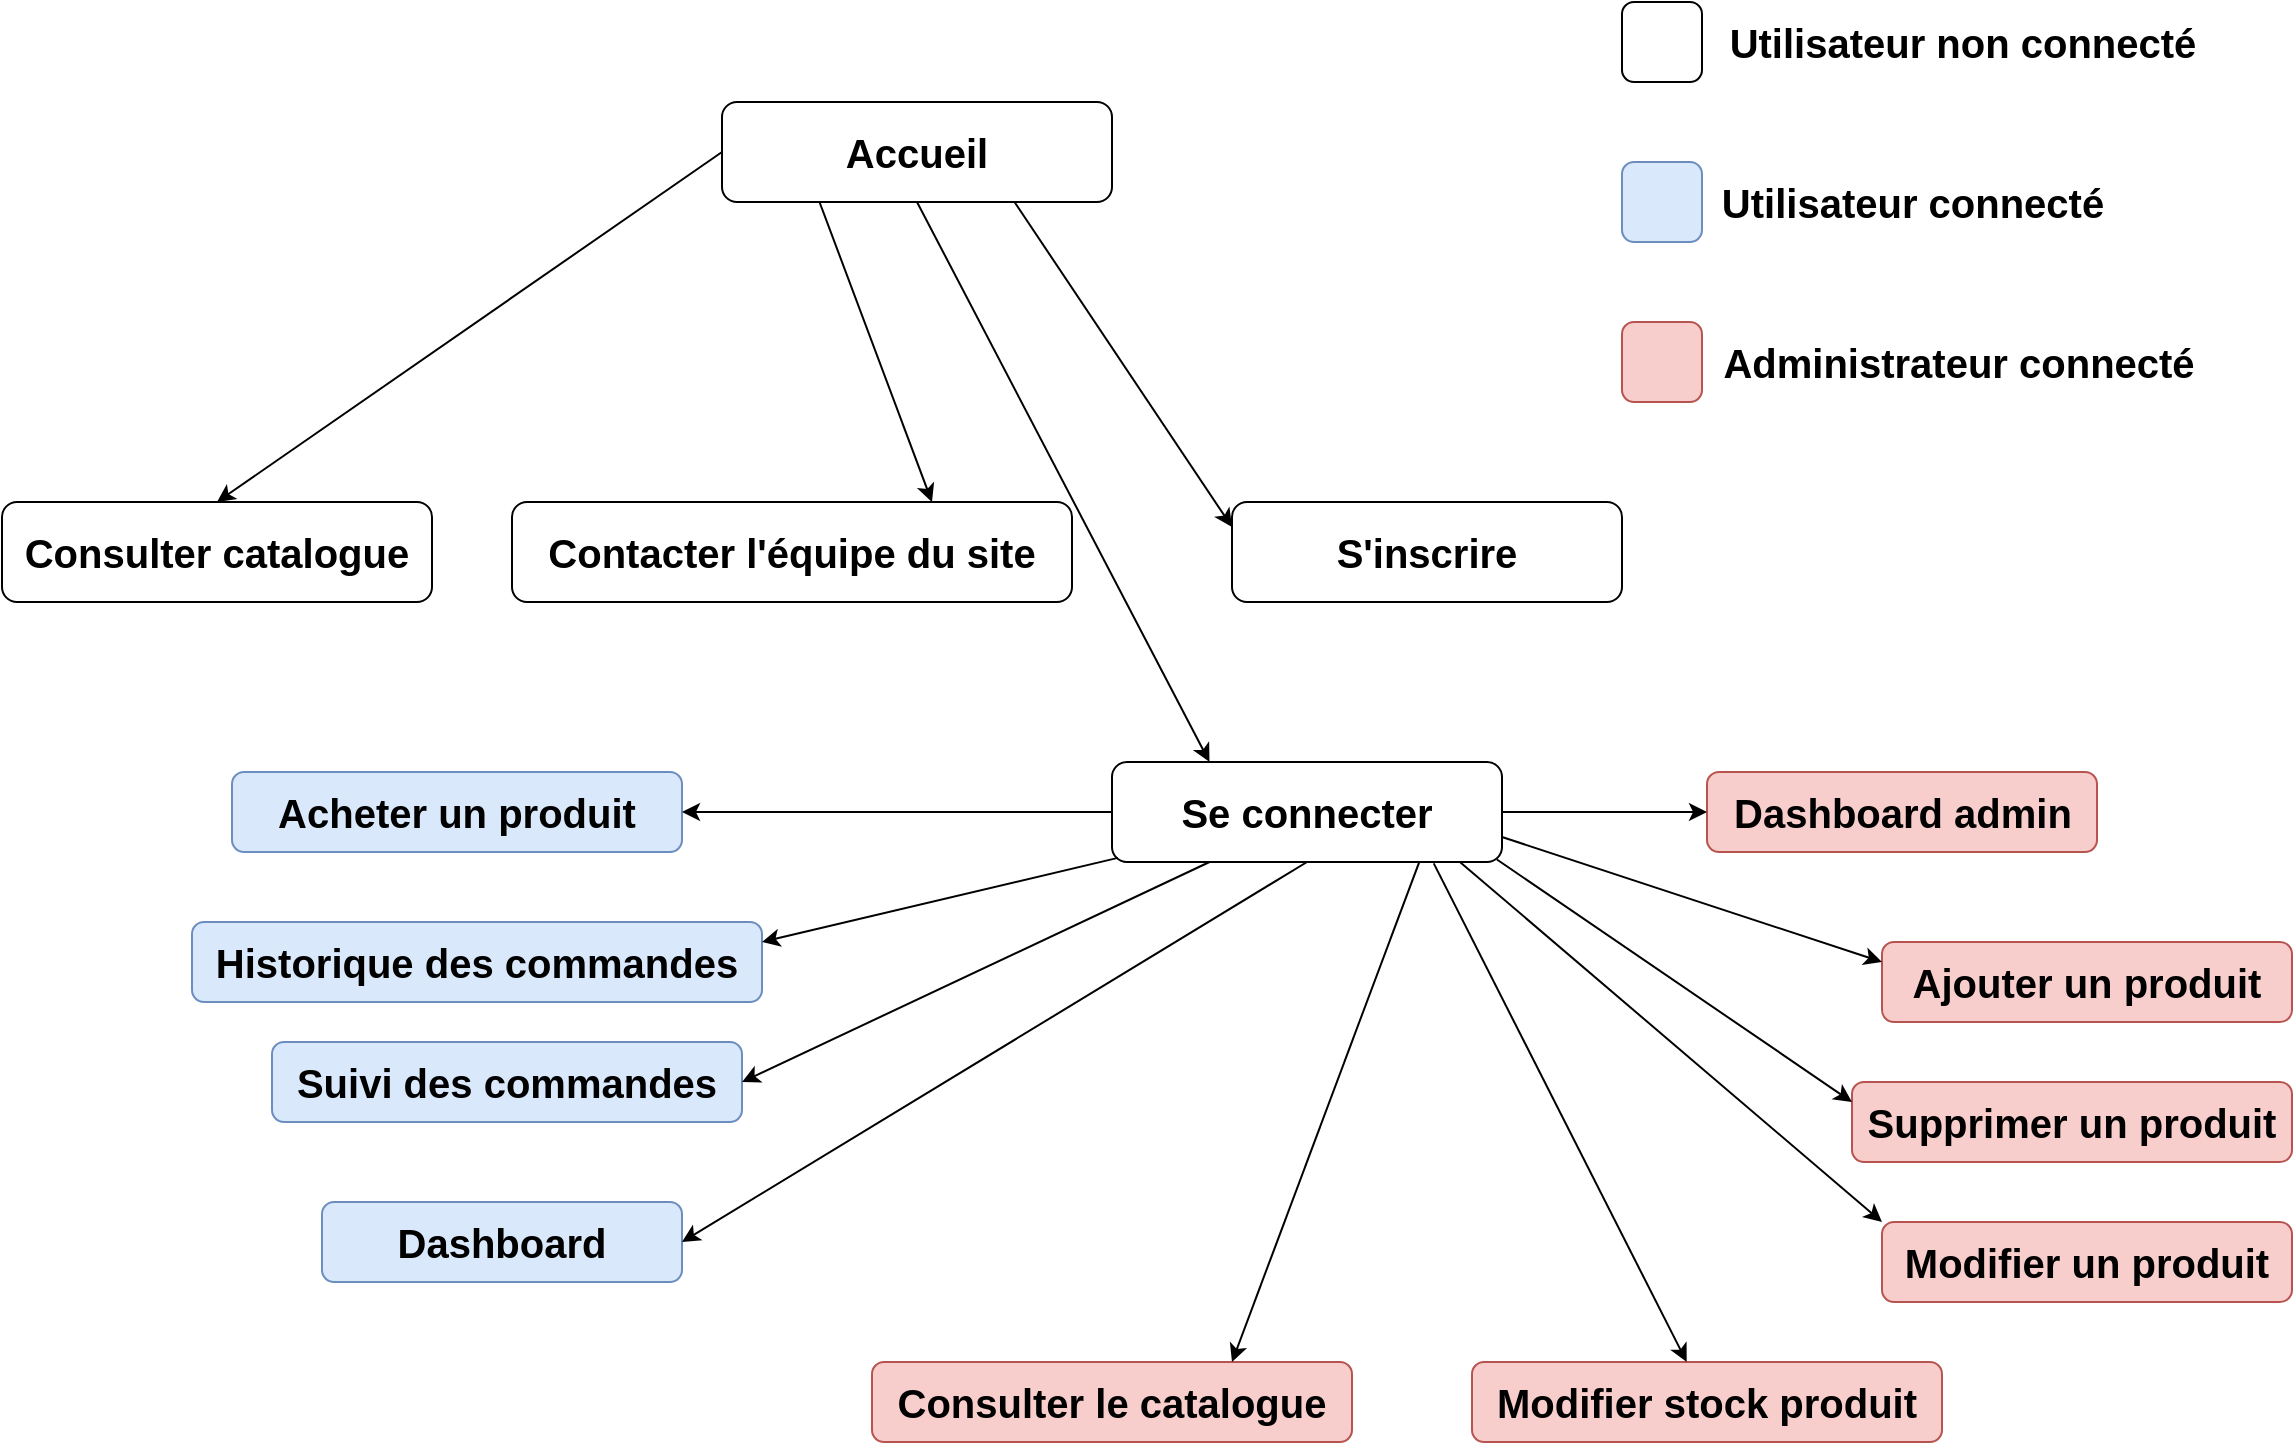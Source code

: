 <mxfile version="26.1.1">
  <diagram name="Page-1" id="h0eanX6vjBe6Sls508TT">
    <mxGraphModel dx="1593" dy="977" grid="1" gridSize="10" guides="1" tooltips="1" connect="1" arrows="1" fold="1" page="1" pageScale="1" pageWidth="1169" pageHeight="827" background="#ffffff" math="0" shadow="0">
      <root>
        <mxCell id="0" />
        <mxCell id="1" parent="0" />
        <mxCell id="OLsZVu-vWA0VpmjF9oIF-1" value="&lt;b&gt;&lt;font style=&quot;font-size: 20px;&quot;&gt;Accueil&lt;/font&gt;&lt;/b&gt;" style="rounded=1;whiteSpace=wrap;html=1;" parent="1" vertex="1">
          <mxGeometry x="375" y="90" width="195" height="50" as="geometry" />
        </mxCell>
        <mxCell id="OLsZVu-vWA0VpmjF9oIF-2" value="&lt;font style=&quot;font-size: 20px;&quot;&gt;&lt;b&gt;Consulter catalogue&lt;/b&gt;&lt;/font&gt;" style="rounded=1;whiteSpace=wrap;html=1;" parent="1" vertex="1">
          <mxGeometry x="15" y="290" width="215" height="50" as="geometry" />
        </mxCell>
        <mxCell id="OLsZVu-vWA0VpmjF9oIF-3" value="&lt;font style=&quot;font-size: 20px;&quot;&gt;&lt;b&gt;Contacter l&#39;équipe du site&lt;/b&gt;&lt;/font&gt;" style="rounded=1;whiteSpace=wrap;html=1;" parent="1" vertex="1">
          <mxGeometry x="270" y="290" width="280" height="50" as="geometry" />
        </mxCell>
        <mxCell id="OLsZVu-vWA0VpmjF9oIF-4" value="&lt;font style=&quot;font-size: 20px;&quot;&gt;&lt;b&gt;S&#39;inscrire&lt;/b&gt;&lt;/font&gt;" style="rounded=1;whiteSpace=wrap;html=1;" parent="1" vertex="1">
          <mxGeometry x="630" y="290" width="195" height="50" as="geometry" />
        </mxCell>
        <mxCell id="OLsZVu-vWA0VpmjF9oIF-5" value="&lt;b&gt;&lt;font style=&quot;font-size: 20px;&quot;&gt;Se connecter&lt;/font&gt;&lt;/b&gt;" style="rounded=1;whiteSpace=wrap;html=1;" parent="1" vertex="1">
          <mxGeometry x="570" y="420" width="195" height="50" as="geometry" />
        </mxCell>
        <mxCell id="OLsZVu-vWA0VpmjF9oIF-6" value="&lt;b&gt;&lt;font style=&quot;font-size: 20px;&quot;&gt;Dashboard admin&lt;/font&gt;&lt;/b&gt;" style="rounded=1;whiteSpace=wrap;html=1;fillColor=#f8cecc;strokeColor=#b85450;" parent="1" vertex="1">
          <mxGeometry x="867.5" y="425" width="195" height="40" as="geometry" />
        </mxCell>
        <mxCell id="OLsZVu-vWA0VpmjF9oIF-7" value="&lt;b&gt;&lt;font style=&quot;font-size: 20px;&quot;&gt;Dashboard&lt;/font&gt;&lt;/b&gt;" style="rounded=1;whiteSpace=wrap;html=1;fillColor=#dae8fc;strokeColor=#6c8ebf;" parent="1" vertex="1">
          <mxGeometry x="175" y="640" width="180" height="40" as="geometry" />
        </mxCell>
        <mxCell id="OLsZVu-vWA0VpmjF9oIF-8" value="&lt;b&gt;&lt;font style=&quot;font-size: 20px;&quot;&gt;Acheter un produit&lt;/font&gt;&lt;/b&gt;" style="rounded=1;whiteSpace=wrap;html=1;fillColor=#dae8fc;strokeColor=#6c8ebf;" parent="1" vertex="1">
          <mxGeometry x="130" y="425" width="225" height="40" as="geometry" />
        </mxCell>
        <mxCell id="OLsZVu-vWA0VpmjF9oIF-9" value="&lt;b&gt;&lt;font style=&quot;font-size: 20px;&quot;&gt;Suivi des commandes&lt;/font&gt;&lt;/b&gt;" style="rounded=1;whiteSpace=wrap;html=1;fillColor=#dae8fc;strokeColor=#6c8ebf;" parent="1" vertex="1">
          <mxGeometry x="150" y="560" width="235" height="40" as="geometry" />
        </mxCell>
        <mxCell id="OLsZVu-vWA0VpmjF9oIF-10" value="&lt;b&gt;&lt;font style=&quot;font-size: 20px;&quot;&gt;Historique des commandes&lt;/font&gt;&lt;/b&gt;" style="rounded=1;whiteSpace=wrap;html=1;fillColor=#dae8fc;strokeColor=#6c8ebf;" parent="1" vertex="1">
          <mxGeometry x="110" y="500" width="285" height="40" as="geometry" />
        </mxCell>
        <mxCell id="OLsZVu-vWA0VpmjF9oIF-13" value="" style="endArrow=classic;html=1;rounded=0;entryX=0.5;entryY=0;entryDx=0;entryDy=0;exitX=0;exitY=0.5;exitDx=0;exitDy=0;" parent="1" source="OLsZVu-vWA0VpmjF9oIF-1" target="OLsZVu-vWA0VpmjF9oIF-2" edge="1">
          <mxGeometry width="50" height="50" relative="1" as="geometry">
            <mxPoint x="295" y="150" as="sourcePoint" />
            <mxPoint x="225" y="120" as="targetPoint" />
          </mxGeometry>
        </mxCell>
        <mxCell id="OLsZVu-vWA0VpmjF9oIF-15" value="" style="endArrow=classic;html=1;rounded=0;exitX=0.25;exitY=1;exitDx=0;exitDy=0;entryX=0.75;entryY=0;entryDx=0;entryDy=0;" parent="1" source="OLsZVu-vWA0VpmjF9oIF-1" target="OLsZVu-vWA0VpmjF9oIF-3" edge="1">
          <mxGeometry width="50" height="50" relative="1" as="geometry">
            <mxPoint x="475" y="220" as="sourcePoint" />
            <mxPoint x="375" y="220" as="targetPoint" />
          </mxGeometry>
        </mxCell>
        <mxCell id="OLsZVu-vWA0VpmjF9oIF-16" value="" style="endArrow=classic;html=1;rounded=0;exitX=0.75;exitY=1;exitDx=0;exitDy=0;entryX=0;entryY=0.25;entryDx=0;entryDy=0;" parent="1" source="OLsZVu-vWA0VpmjF9oIF-1" target="OLsZVu-vWA0VpmjF9oIF-4" edge="1">
          <mxGeometry width="50" height="50" relative="1" as="geometry">
            <mxPoint x="605" y="170" as="sourcePoint" />
            <mxPoint x="622" y="250" as="targetPoint" />
          </mxGeometry>
        </mxCell>
        <mxCell id="OLsZVu-vWA0VpmjF9oIF-17" value="" style="endArrow=classic;html=1;rounded=0;exitX=0.5;exitY=1;exitDx=0;exitDy=0;entryX=0.25;entryY=0;entryDx=0;entryDy=0;" parent="1" source="OLsZVu-vWA0VpmjF9oIF-1" target="OLsZVu-vWA0VpmjF9oIF-5" edge="1">
          <mxGeometry width="50" height="50" relative="1" as="geometry">
            <mxPoint x="490" y="190" as="sourcePoint" />
            <mxPoint x="507" y="270" as="targetPoint" />
          </mxGeometry>
        </mxCell>
        <mxCell id="OLsZVu-vWA0VpmjF9oIF-18" value="" style="endArrow=classic;html=1;rounded=0;exitX=1;exitY=0.5;exitDx=0;exitDy=0;entryX=0;entryY=0.5;entryDx=0;entryDy=0;" parent="1" source="OLsZVu-vWA0VpmjF9oIF-5" target="OLsZVu-vWA0VpmjF9oIF-6" edge="1">
          <mxGeometry width="50" height="50" relative="1" as="geometry">
            <mxPoint x="790" y="474" as="sourcePoint" />
            <mxPoint x="840" y="424" as="targetPoint" />
          </mxGeometry>
        </mxCell>
        <mxCell id="OLsZVu-vWA0VpmjF9oIF-19" value="" style="endArrow=classic;html=1;rounded=0;exitX=0;exitY=0.5;exitDx=0;exitDy=0;" parent="1" source="OLsZVu-vWA0VpmjF9oIF-5" target="OLsZVu-vWA0VpmjF9oIF-8" edge="1">
          <mxGeometry width="50" height="50" relative="1" as="geometry">
            <mxPoint x="220" y="390" as="sourcePoint" />
            <mxPoint x="270" y="530" as="targetPoint" />
          </mxGeometry>
        </mxCell>
        <mxCell id="OLsZVu-vWA0VpmjF9oIF-20" value="" style="endArrow=classic;html=1;rounded=0;entryX=1;entryY=0.25;entryDx=0;entryDy=0;exitX=0.015;exitY=0.959;exitDx=0;exitDy=0;exitPerimeter=0;" parent="1" source="OLsZVu-vWA0VpmjF9oIF-5" target="OLsZVu-vWA0VpmjF9oIF-10" edge="1">
          <mxGeometry width="50" height="50" relative="1" as="geometry">
            <mxPoint x="610" y="530" as="sourcePoint" />
            <mxPoint x="580" y="780" as="targetPoint" />
          </mxGeometry>
        </mxCell>
        <mxCell id="OLsZVu-vWA0VpmjF9oIF-21" value="" style="endArrow=classic;html=1;rounded=0;exitX=0.5;exitY=1;exitDx=0;exitDy=0;entryX=1;entryY=0.5;entryDx=0;entryDy=0;" parent="1" source="OLsZVu-vWA0VpmjF9oIF-5" target="OLsZVu-vWA0VpmjF9oIF-7" edge="1">
          <mxGeometry width="50" height="50" relative="1" as="geometry">
            <mxPoint x="570" y="870" as="sourcePoint" />
            <mxPoint x="620" y="820" as="targetPoint" />
          </mxGeometry>
        </mxCell>
        <mxCell id="OLsZVu-vWA0VpmjF9oIF-22" value="" style="endArrow=classic;html=1;rounded=0;exitX=0.25;exitY=1;exitDx=0;exitDy=0;entryX=1;entryY=0.5;entryDx=0;entryDy=0;" parent="1" source="OLsZVu-vWA0VpmjF9oIF-5" target="OLsZVu-vWA0VpmjF9oIF-9" edge="1">
          <mxGeometry width="50" height="50" relative="1" as="geometry">
            <mxPoint x="670" y="770" as="sourcePoint" />
            <mxPoint x="720" y="720" as="targetPoint" />
          </mxGeometry>
        </mxCell>
        <mxCell id="OLsZVu-vWA0VpmjF9oIF-23" value="" style="rounded=1;whiteSpace=wrap;html=1;" parent="1" vertex="1">
          <mxGeometry x="825" y="40" width="40" height="40" as="geometry" />
        </mxCell>
        <mxCell id="OLsZVu-vWA0VpmjF9oIF-26" value="" style="rounded=1;whiteSpace=wrap;html=1;fillColor=#dae8fc;strokeColor=#6c8ebf;" parent="1" vertex="1">
          <mxGeometry x="825" y="120" width="40" height="40" as="geometry" />
        </mxCell>
        <mxCell id="OLsZVu-vWA0VpmjF9oIF-28" value="" style="rounded=1;whiteSpace=wrap;html=1;fillColor=#f8cecc;strokeColor=#b85450;" parent="1" vertex="1">
          <mxGeometry x="825" y="200" width="40" height="40" as="geometry" />
        </mxCell>
        <mxCell id="OLsZVu-vWA0VpmjF9oIF-29" value="&lt;b&gt;Utilisateur non connecté&lt;/b&gt;" style="text;html=1;align=center;verticalAlign=middle;resizable=0;points=[];autosize=1;strokeColor=none;fillColor=none;fontSize=20;" parent="1" vertex="1">
          <mxGeometry x="865" y="40" width="260" height="40" as="geometry" />
        </mxCell>
        <mxCell id="OLsZVu-vWA0VpmjF9oIF-30" value="&lt;b&gt;Utilisateur connecté&lt;/b&gt;" style="text;html=1;align=center;verticalAlign=middle;resizable=0;points=[];autosize=1;strokeColor=none;fillColor=none;fontSize=20;" parent="1" vertex="1">
          <mxGeometry x="865" y="120" width="210" height="40" as="geometry" />
        </mxCell>
        <mxCell id="OLsZVu-vWA0VpmjF9oIF-31" value="&lt;b&gt;Administrateur connecté&lt;/b&gt;" style="text;html=1;align=center;verticalAlign=middle;resizable=0;points=[];autosize=1;strokeColor=none;fillColor=none;fontSize=20;" parent="1" vertex="1">
          <mxGeometry x="862.5" y="200" width="260" height="40" as="geometry" />
        </mxCell>
        <mxCell id="lAqViJg0zOj8K4kyKLUT-1" value="&lt;span style=&quot;font-size: 20px;&quot;&gt;&lt;b&gt;Ajouter un produit&lt;/b&gt;&lt;/span&gt;" style="rounded=1;whiteSpace=wrap;html=1;fillColor=#f8cecc;strokeColor=#b85450;" vertex="1" parent="1">
          <mxGeometry x="955" y="510" width="205" height="40" as="geometry" />
        </mxCell>
        <mxCell id="lAqViJg0zOj8K4kyKLUT-3" value="&lt;span style=&quot;font-size: 20px;&quot;&gt;&lt;b&gt;Modifier stock produit&lt;/b&gt;&lt;/span&gt;" style="rounded=1;whiteSpace=wrap;html=1;fillColor=#f8cecc;strokeColor=#b85450;" vertex="1" parent="1">
          <mxGeometry x="750" y="720" width="235" height="40" as="geometry" />
        </mxCell>
        <mxCell id="lAqViJg0zOj8K4kyKLUT-4" value="&lt;span style=&quot;font-size: 20px;&quot;&gt;&lt;b&gt;Supprimer un produit&lt;/b&gt;&lt;/span&gt;" style="rounded=1;whiteSpace=wrap;html=1;fillColor=#f8cecc;strokeColor=#b85450;" vertex="1" parent="1">
          <mxGeometry x="940" y="580" width="220" height="40" as="geometry" />
        </mxCell>
        <mxCell id="lAqViJg0zOj8K4kyKLUT-5" value="&lt;span style=&quot;font-size: 20px;&quot;&gt;&lt;b&gt;Modifier un produit&lt;/b&gt;&lt;/span&gt;" style="rounded=1;whiteSpace=wrap;html=1;fillColor=#f8cecc;strokeColor=#b85450;" vertex="1" parent="1">
          <mxGeometry x="955" y="650" width="205" height="40" as="geometry" />
        </mxCell>
        <mxCell id="lAqViJg0zOj8K4kyKLUT-6" value="&lt;span style=&quot;font-size: 20px;&quot;&gt;&lt;b&gt;Consulter le catalogue&lt;/b&gt;&lt;/span&gt;" style="rounded=1;whiteSpace=wrap;html=1;fillColor=#f8cecc;strokeColor=#b85450;" vertex="1" parent="1">
          <mxGeometry x="450" y="720" width="240" height="40" as="geometry" />
        </mxCell>
        <mxCell id="lAqViJg0zOj8K4kyKLUT-8" value="" style="endArrow=classic;html=1;rounded=0;exitX=1;exitY=0.75;exitDx=0;exitDy=0;entryX=0;entryY=0.25;entryDx=0;entryDy=0;" edge="1" parent="1" source="OLsZVu-vWA0VpmjF9oIF-5" target="lAqViJg0zOj8K4kyKLUT-1">
          <mxGeometry width="50" height="50" relative="1" as="geometry">
            <mxPoint x="740" y="610" as="sourcePoint" />
            <mxPoint x="790" y="560" as="targetPoint" />
          </mxGeometry>
        </mxCell>
        <mxCell id="lAqViJg0zOj8K4kyKLUT-13" value="" style="endArrow=classic;html=1;rounded=0;exitX=0.987;exitY=0.975;exitDx=0;exitDy=0;entryX=0;entryY=0.25;entryDx=0;entryDy=0;exitPerimeter=0;" edge="1" parent="1" source="OLsZVu-vWA0VpmjF9oIF-5" target="lAqViJg0zOj8K4kyKLUT-4">
          <mxGeometry width="50" height="50" relative="1" as="geometry">
            <mxPoint x="720" y="580" as="sourcePoint" />
            <mxPoint x="770" y="530" as="targetPoint" />
          </mxGeometry>
        </mxCell>
        <mxCell id="lAqViJg0zOj8K4kyKLUT-14" value="" style="endArrow=classic;html=1;rounded=0;exitX=0.892;exitY=0.999;exitDx=0;exitDy=0;exitPerimeter=0;entryX=0;entryY=0;entryDx=0;entryDy=0;" edge="1" parent="1" source="OLsZVu-vWA0VpmjF9oIF-5" target="lAqViJg0zOj8K4kyKLUT-5">
          <mxGeometry width="50" height="50" relative="1" as="geometry">
            <mxPoint x="630" y="630" as="sourcePoint" />
            <mxPoint x="680" y="580" as="targetPoint" />
          </mxGeometry>
        </mxCell>
        <mxCell id="lAqViJg0zOj8K4kyKLUT-15" value="" style="endArrow=classic;html=1;rounded=0;exitX=0.825;exitY=1.014;exitDx=0;exitDy=0;exitPerimeter=0;" edge="1" parent="1" source="OLsZVu-vWA0VpmjF9oIF-5" target="lAqViJg0zOj8K4kyKLUT-3">
          <mxGeometry width="50" height="50" relative="1" as="geometry">
            <mxPoint x="550" y="660" as="sourcePoint" />
            <mxPoint x="600" y="610" as="targetPoint" />
          </mxGeometry>
        </mxCell>
        <mxCell id="lAqViJg0zOj8K4kyKLUT-16" value="" style="endArrow=classic;html=1;rounded=0;exitX=0.788;exitY=0.998;exitDx=0;exitDy=0;exitPerimeter=0;entryX=0.75;entryY=0;entryDx=0;entryDy=0;" edge="1" parent="1" source="OLsZVu-vWA0VpmjF9oIF-5" target="lAqViJg0zOj8K4kyKLUT-6">
          <mxGeometry width="50" height="50" relative="1" as="geometry">
            <mxPoint x="620" y="680" as="sourcePoint" />
            <mxPoint x="670" y="630" as="targetPoint" />
          </mxGeometry>
        </mxCell>
      </root>
    </mxGraphModel>
  </diagram>
</mxfile>

